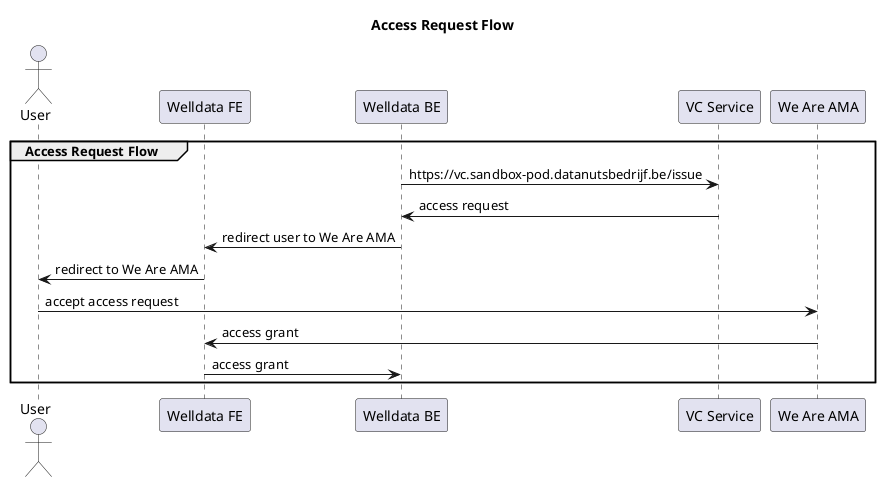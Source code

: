 @startuml
title Access Request Flow
actor "User" as user
participant "Welldata FE" as welldataFE
participant "Welldata BE" as welldataBE
participant "VC Service" as vcservice
participant "We Are AMA" as weareama

group Access Request Flow
  welldataBE->vcservice: https://vc.sandbox-pod.datanutsbedrijf.be/issue 
  vcservice->welldataBE: access request
  welldataBE->welldataFE: redirect user to We Are AMA
  welldataFE->user: redirect to We Are AMA
  user->weareama: accept access request
  weareama->welldataFE: access grant
  welldataFE->welldataBE: access grant
end
 

@enduml
  